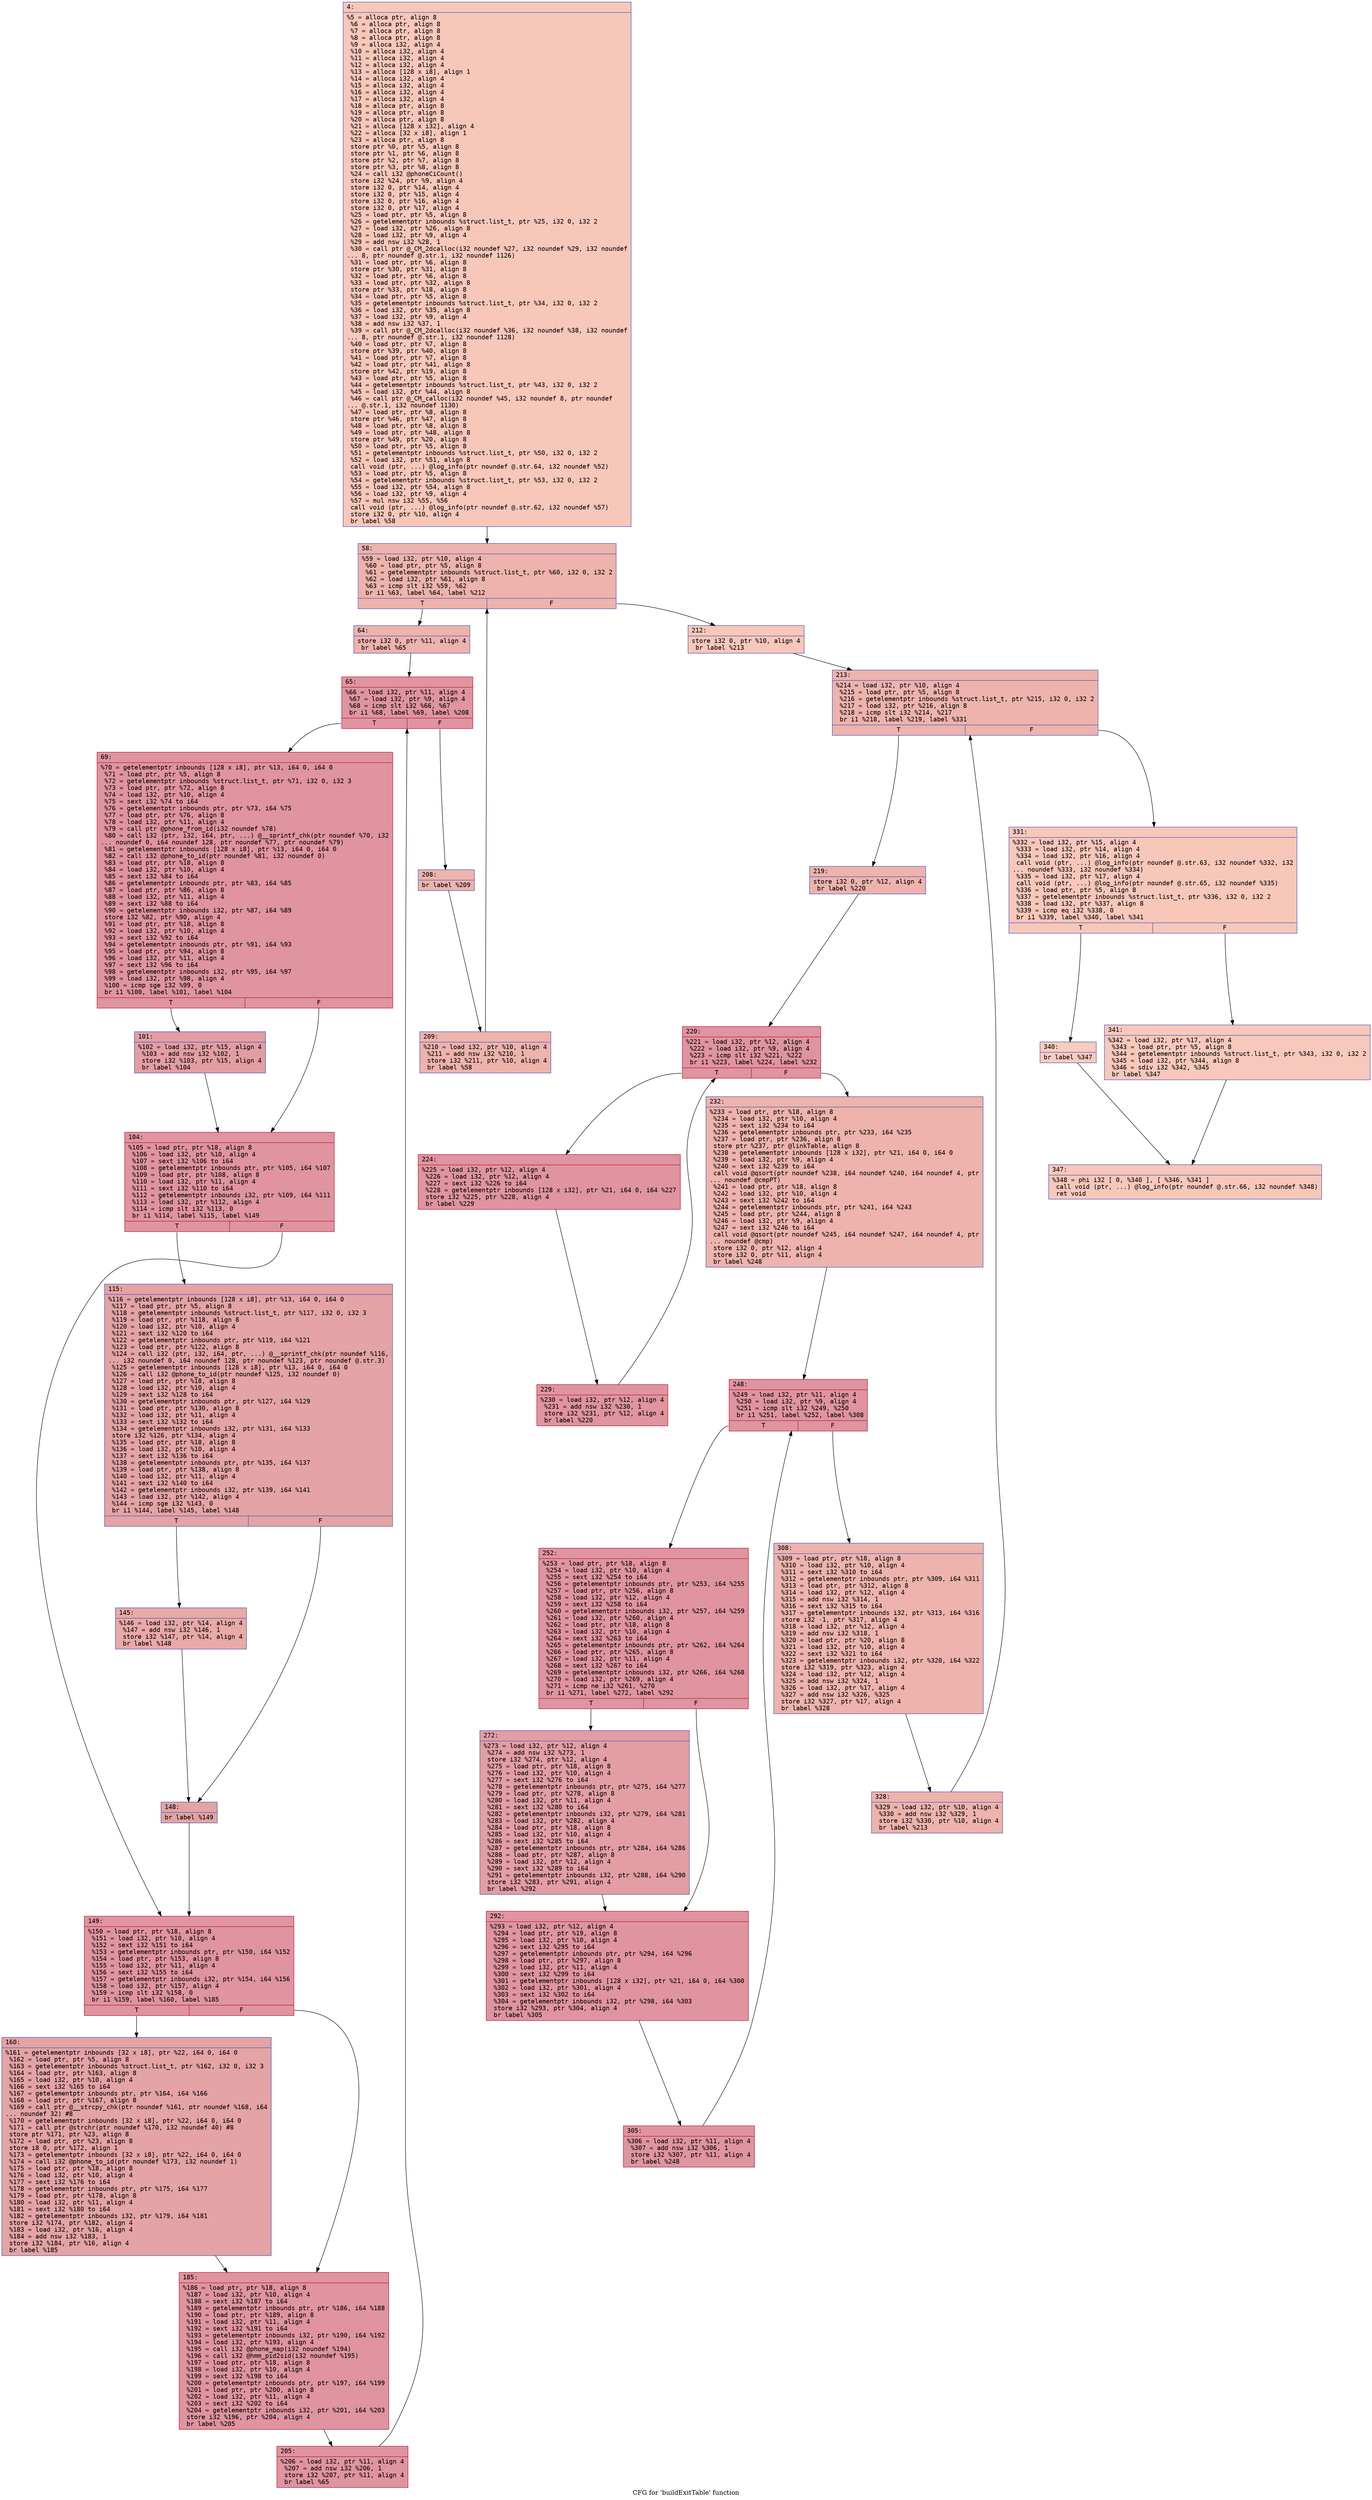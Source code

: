 digraph "CFG for 'buildExitTable' function" {
	label="CFG for 'buildExitTable' function";

	Node0x60000244df90 [shape=record,color="#3d50c3ff", style=filled, fillcolor="#ec7f6370" fontname="Courier",label="{4:\l|  %5 = alloca ptr, align 8\l  %6 = alloca ptr, align 8\l  %7 = alloca ptr, align 8\l  %8 = alloca ptr, align 8\l  %9 = alloca i32, align 4\l  %10 = alloca i32, align 4\l  %11 = alloca i32, align 4\l  %12 = alloca i32, align 4\l  %13 = alloca [128 x i8], align 1\l  %14 = alloca i32, align 4\l  %15 = alloca i32, align 4\l  %16 = alloca i32, align 4\l  %17 = alloca i32, align 4\l  %18 = alloca ptr, align 8\l  %19 = alloca ptr, align 8\l  %20 = alloca ptr, align 8\l  %21 = alloca [128 x i32], align 4\l  %22 = alloca [32 x i8], align 1\l  %23 = alloca ptr, align 8\l  store ptr %0, ptr %5, align 8\l  store ptr %1, ptr %6, align 8\l  store ptr %2, ptr %7, align 8\l  store ptr %3, ptr %8, align 8\l  %24 = call i32 @phoneCiCount()\l  store i32 %24, ptr %9, align 4\l  store i32 0, ptr %14, align 4\l  store i32 0, ptr %15, align 4\l  store i32 0, ptr %16, align 4\l  store i32 0, ptr %17, align 4\l  %25 = load ptr, ptr %5, align 8\l  %26 = getelementptr inbounds %struct.list_t, ptr %25, i32 0, i32 2\l  %27 = load i32, ptr %26, align 8\l  %28 = load i32, ptr %9, align 4\l  %29 = add nsw i32 %28, 1\l  %30 = call ptr @_CM_2dcalloc(i32 noundef %27, i32 noundef %29, i32 noundef\l... 8, ptr noundef @.str.1, i32 noundef 1126)\l  %31 = load ptr, ptr %6, align 8\l  store ptr %30, ptr %31, align 8\l  %32 = load ptr, ptr %6, align 8\l  %33 = load ptr, ptr %32, align 8\l  store ptr %33, ptr %18, align 8\l  %34 = load ptr, ptr %5, align 8\l  %35 = getelementptr inbounds %struct.list_t, ptr %34, i32 0, i32 2\l  %36 = load i32, ptr %35, align 8\l  %37 = load i32, ptr %9, align 4\l  %38 = add nsw i32 %37, 1\l  %39 = call ptr @_CM_2dcalloc(i32 noundef %36, i32 noundef %38, i32 noundef\l... 8, ptr noundef @.str.1, i32 noundef 1128)\l  %40 = load ptr, ptr %7, align 8\l  store ptr %39, ptr %40, align 8\l  %41 = load ptr, ptr %7, align 8\l  %42 = load ptr, ptr %41, align 8\l  store ptr %42, ptr %19, align 8\l  %43 = load ptr, ptr %5, align 8\l  %44 = getelementptr inbounds %struct.list_t, ptr %43, i32 0, i32 2\l  %45 = load i32, ptr %44, align 8\l  %46 = call ptr @_CM_calloc(i32 noundef %45, i32 noundef 8, ptr noundef\l... @.str.1, i32 noundef 1130)\l  %47 = load ptr, ptr %8, align 8\l  store ptr %46, ptr %47, align 8\l  %48 = load ptr, ptr %8, align 8\l  %49 = load ptr, ptr %48, align 8\l  store ptr %49, ptr %20, align 8\l  %50 = load ptr, ptr %5, align 8\l  %51 = getelementptr inbounds %struct.list_t, ptr %50, i32 0, i32 2\l  %52 = load i32, ptr %51, align 8\l  call void (ptr, ...) @log_info(ptr noundef @.str.64, i32 noundef %52)\l  %53 = load ptr, ptr %5, align 8\l  %54 = getelementptr inbounds %struct.list_t, ptr %53, i32 0, i32 2\l  %55 = load i32, ptr %54, align 8\l  %56 = load i32, ptr %9, align 4\l  %57 = mul nsw i32 %55, %56\l  call void (ptr, ...) @log_info(ptr noundef @.str.62, i32 noundef %57)\l  store i32 0, ptr %10, align 4\l  br label %58\l}"];
	Node0x60000244df90 -> Node0x60000244dfe0[tooltip="4 -> 58\nProbability 100.00%" ];
	Node0x60000244dfe0 [shape=record,color="#3d50c3ff", style=filled, fillcolor="#d6524470" fontname="Courier",label="{58:\l|  %59 = load i32, ptr %10, align 4\l  %60 = load ptr, ptr %5, align 8\l  %61 = getelementptr inbounds %struct.list_t, ptr %60, i32 0, i32 2\l  %62 = load i32, ptr %61, align 8\l  %63 = icmp slt i32 %59, %62\l  br i1 %63, label %64, label %212\l|{<s0>T|<s1>F}}"];
	Node0x60000244dfe0:s0 -> Node0x60000244e030[tooltip="58 -> 64\nProbability 96.88%" ];
	Node0x60000244dfe0:s1 -> Node0x60000244e490[tooltip="58 -> 212\nProbability 3.12%" ];
	Node0x60000244e030 [shape=record,color="#3d50c3ff", style=filled, fillcolor="#d6524470" fontname="Courier",label="{64:\l|  store i32 0, ptr %11, align 4\l  br label %65\l}"];
	Node0x60000244e030 -> Node0x60000244e080[tooltip="64 -> 65\nProbability 100.00%" ];
	Node0x60000244e080 [shape=record,color="#b70d28ff", style=filled, fillcolor="#b70d2870" fontname="Courier",label="{65:\l|  %66 = load i32, ptr %11, align 4\l  %67 = load i32, ptr %9, align 4\l  %68 = icmp slt i32 %66, %67\l  br i1 %68, label %69, label %208\l|{<s0>T|<s1>F}}"];
	Node0x60000244e080:s0 -> Node0x60000244e0d0[tooltip="65 -> 69\nProbability 96.88%" ];
	Node0x60000244e080:s1 -> Node0x60000244e3f0[tooltip="65 -> 208\nProbability 3.12%" ];
	Node0x60000244e0d0 [shape=record,color="#b70d28ff", style=filled, fillcolor="#b70d2870" fontname="Courier",label="{69:\l|  %70 = getelementptr inbounds [128 x i8], ptr %13, i64 0, i64 0\l  %71 = load ptr, ptr %5, align 8\l  %72 = getelementptr inbounds %struct.list_t, ptr %71, i32 0, i32 3\l  %73 = load ptr, ptr %72, align 8\l  %74 = load i32, ptr %10, align 4\l  %75 = sext i32 %74 to i64\l  %76 = getelementptr inbounds ptr, ptr %73, i64 %75\l  %77 = load ptr, ptr %76, align 8\l  %78 = load i32, ptr %11, align 4\l  %79 = call ptr @phone_from_id(i32 noundef %78)\l  %80 = call i32 (ptr, i32, i64, ptr, ...) @__sprintf_chk(ptr noundef %70, i32\l... noundef 0, i64 noundef 128, ptr noundef %77, ptr noundef %79)\l  %81 = getelementptr inbounds [128 x i8], ptr %13, i64 0, i64 0\l  %82 = call i32 @phone_to_id(ptr noundef %81, i32 noundef 0)\l  %83 = load ptr, ptr %18, align 8\l  %84 = load i32, ptr %10, align 4\l  %85 = sext i32 %84 to i64\l  %86 = getelementptr inbounds ptr, ptr %83, i64 %85\l  %87 = load ptr, ptr %86, align 8\l  %88 = load i32, ptr %11, align 4\l  %89 = sext i32 %88 to i64\l  %90 = getelementptr inbounds i32, ptr %87, i64 %89\l  store i32 %82, ptr %90, align 4\l  %91 = load ptr, ptr %18, align 8\l  %92 = load i32, ptr %10, align 4\l  %93 = sext i32 %92 to i64\l  %94 = getelementptr inbounds ptr, ptr %91, i64 %93\l  %95 = load ptr, ptr %94, align 8\l  %96 = load i32, ptr %11, align 4\l  %97 = sext i32 %96 to i64\l  %98 = getelementptr inbounds i32, ptr %95, i64 %97\l  %99 = load i32, ptr %98, align 4\l  %100 = icmp sge i32 %99, 0\l  br i1 %100, label %101, label %104\l|{<s0>T|<s1>F}}"];
	Node0x60000244e0d0:s0 -> Node0x60000244e120[tooltip="69 -> 101\nProbability 50.00%" ];
	Node0x60000244e0d0:s1 -> Node0x60000244e170[tooltip="69 -> 104\nProbability 50.00%" ];
	Node0x60000244e120 [shape=record,color="#3d50c3ff", style=filled, fillcolor="#be242e70" fontname="Courier",label="{101:\l|  %102 = load i32, ptr %15, align 4\l  %103 = add nsw i32 %102, 1\l  store i32 %103, ptr %15, align 4\l  br label %104\l}"];
	Node0x60000244e120 -> Node0x60000244e170[tooltip="101 -> 104\nProbability 100.00%" ];
	Node0x60000244e170 [shape=record,color="#b70d28ff", style=filled, fillcolor="#b70d2870" fontname="Courier",label="{104:\l|  %105 = load ptr, ptr %18, align 8\l  %106 = load i32, ptr %10, align 4\l  %107 = sext i32 %106 to i64\l  %108 = getelementptr inbounds ptr, ptr %105, i64 %107\l  %109 = load ptr, ptr %108, align 8\l  %110 = load i32, ptr %11, align 4\l  %111 = sext i32 %110 to i64\l  %112 = getelementptr inbounds i32, ptr %109, i64 %111\l  %113 = load i32, ptr %112, align 4\l  %114 = icmp slt i32 %113, 0\l  br i1 %114, label %115, label %149\l|{<s0>T|<s1>F}}"];
	Node0x60000244e170:s0 -> Node0x60000244e1c0[tooltip="104 -> 115\nProbability 37.50%" ];
	Node0x60000244e170:s1 -> Node0x60000244e2b0[tooltip="104 -> 149\nProbability 62.50%" ];
	Node0x60000244e1c0 [shape=record,color="#3d50c3ff", style=filled, fillcolor="#c32e3170" fontname="Courier",label="{115:\l|  %116 = getelementptr inbounds [128 x i8], ptr %13, i64 0, i64 0\l  %117 = load ptr, ptr %5, align 8\l  %118 = getelementptr inbounds %struct.list_t, ptr %117, i32 0, i32 3\l  %119 = load ptr, ptr %118, align 8\l  %120 = load i32, ptr %10, align 4\l  %121 = sext i32 %120 to i64\l  %122 = getelementptr inbounds ptr, ptr %119, i64 %121\l  %123 = load ptr, ptr %122, align 8\l  %124 = call i32 (ptr, i32, i64, ptr, ...) @__sprintf_chk(ptr noundef %116,\l... i32 noundef 0, i64 noundef 128, ptr noundef %123, ptr noundef @.str.3)\l  %125 = getelementptr inbounds [128 x i8], ptr %13, i64 0, i64 0\l  %126 = call i32 @phone_to_id(ptr noundef %125, i32 noundef 0)\l  %127 = load ptr, ptr %18, align 8\l  %128 = load i32, ptr %10, align 4\l  %129 = sext i32 %128 to i64\l  %130 = getelementptr inbounds ptr, ptr %127, i64 %129\l  %131 = load ptr, ptr %130, align 8\l  %132 = load i32, ptr %11, align 4\l  %133 = sext i32 %132 to i64\l  %134 = getelementptr inbounds i32, ptr %131, i64 %133\l  store i32 %126, ptr %134, align 4\l  %135 = load ptr, ptr %18, align 8\l  %136 = load i32, ptr %10, align 4\l  %137 = sext i32 %136 to i64\l  %138 = getelementptr inbounds ptr, ptr %135, i64 %137\l  %139 = load ptr, ptr %138, align 8\l  %140 = load i32, ptr %11, align 4\l  %141 = sext i32 %140 to i64\l  %142 = getelementptr inbounds i32, ptr %139, i64 %141\l  %143 = load i32, ptr %142, align 4\l  %144 = icmp sge i32 %143, 0\l  br i1 %144, label %145, label %148\l|{<s0>T|<s1>F}}"];
	Node0x60000244e1c0:s0 -> Node0x60000244e210[tooltip="115 -> 145\nProbability 50.00%" ];
	Node0x60000244e1c0:s1 -> Node0x60000244e260[tooltip="115 -> 148\nProbability 50.00%" ];
	Node0x60000244e210 [shape=record,color="#3d50c3ff", style=filled, fillcolor="#ca3b3770" fontname="Courier",label="{145:\l|  %146 = load i32, ptr %14, align 4\l  %147 = add nsw i32 %146, 1\l  store i32 %147, ptr %14, align 4\l  br label %148\l}"];
	Node0x60000244e210 -> Node0x60000244e260[tooltip="145 -> 148\nProbability 100.00%" ];
	Node0x60000244e260 [shape=record,color="#3d50c3ff", style=filled, fillcolor="#c32e3170" fontname="Courier",label="{148:\l|  br label %149\l}"];
	Node0x60000244e260 -> Node0x60000244e2b0[tooltip="148 -> 149\nProbability 100.00%" ];
	Node0x60000244e2b0 [shape=record,color="#b70d28ff", style=filled, fillcolor="#b70d2870" fontname="Courier",label="{149:\l|  %150 = load ptr, ptr %18, align 8\l  %151 = load i32, ptr %10, align 4\l  %152 = sext i32 %151 to i64\l  %153 = getelementptr inbounds ptr, ptr %150, i64 %152\l  %154 = load ptr, ptr %153, align 8\l  %155 = load i32, ptr %11, align 4\l  %156 = sext i32 %155 to i64\l  %157 = getelementptr inbounds i32, ptr %154, i64 %156\l  %158 = load i32, ptr %157, align 4\l  %159 = icmp slt i32 %158, 0\l  br i1 %159, label %160, label %185\l|{<s0>T|<s1>F}}"];
	Node0x60000244e2b0:s0 -> Node0x60000244e300[tooltip="149 -> 160\nProbability 37.50%" ];
	Node0x60000244e2b0:s1 -> Node0x60000244e350[tooltip="149 -> 185\nProbability 62.50%" ];
	Node0x60000244e300 [shape=record,color="#3d50c3ff", style=filled, fillcolor="#c32e3170" fontname="Courier",label="{160:\l|  %161 = getelementptr inbounds [32 x i8], ptr %22, i64 0, i64 0\l  %162 = load ptr, ptr %5, align 8\l  %163 = getelementptr inbounds %struct.list_t, ptr %162, i32 0, i32 3\l  %164 = load ptr, ptr %163, align 8\l  %165 = load i32, ptr %10, align 4\l  %166 = sext i32 %165 to i64\l  %167 = getelementptr inbounds ptr, ptr %164, i64 %166\l  %168 = load ptr, ptr %167, align 8\l  %169 = call ptr @__strcpy_chk(ptr noundef %161, ptr noundef %168, i64\l... noundef 32) #8\l  %170 = getelementptr inbounds [32 x i8], ptr %22, i64 0, i64 0\l  %171 = call ptr @strchr(ptr noundef %170, i32 noundef 40) #8\l  store ptr %171, ptr %23, align 8\l  %172 = load ptr, ptr %23, align 8\l  store i8 0, ptr %172, align 1\l  %173 = getelementptr inbounds [32 x i8], ptr %22, i64 0, i64 0\l  %174 = call i32 @phone_to_id(ptr noundef %173, i32 noundef 1)\l  %175 = load ptr, ptr %18, align 8\l  %176 = load i32, ptr %10, align 4\l  %177 = sext i32 %176 to i64\l  %178 = getelementptr inbounds ptr, ptr %175, i64 %177\l  %179 = load ptr, ptr %178, align 8\l  %180 = load i32, ptr %11, align 4\l  %181 = sext i32 %180 to i64\l  %182 = getelementptr inbounds i32, ptr %179, i64 %181\l  store i32 %174, ptr %182, align 4\l  %183 = load i32, ptr %16, align 4\l  %184 = add nsw i32 %183, 1\l  store i32 %184, ptr %16, align 4\l  br label %185\l}"];
	Node0x60000244e300 -> Node0x60000244e350[tooltip="160 -> 185\nProbability 100.00%" ];
	Node0x60000244e350 [shape=record,color="#b70d28ff", style=filled, fillcolor="#b70d2870" fontname="Courier",label="{185:\l|  %186 = load ptr, ptr %18, align 8\l  %187 = load i32, ptr %10, align 4\l  %188 = sext i32 %187 to i64\l  %189 = getelementptr inbounds ptr, ptr %186, i64 %188\l  %190 = load ptr, ptr %189, align 8\l  %191 = load i32, ptr %11, align 4\l  %192 = sext i32 %191 to i64\l  %193 = getelementptr inbounds i32, ptr %190, i64 %192\l  %194 = load i32, ptr %193, align 4\l  %195 = call i32 @phone_map(i32 noundef %194)\l  %196 = call i32 @hmm_pid2sid(i32 noundef %195)\l  %197 = load ptr, ptr %18, align 8\l  %198 = load i32, ptr %10, align 4\l  %199 = sext i32 %198 to i64\l  %200 = getelementptr inbounds ptr, ptr %197, i64 %199\l  %201 = load ptr, ptr %200, align 8\l  %202 = load i32, ptr %11, align 4\l  %203 = sext i32 %202 to i64\l  %204 = getelementptr inbounds i32, ptr %201, i64 %203\l  store i32 %196, ptr %204, align 4\l  br label %205\l}"];
	Node0x60000244e350 -> Node0x60000244e3a0[tooltip="185 -> 205\nProbability 100.00%" ];
	Node0x60000244e3a0 [shape=record,color="#b70d28ff", style=filled, fillcolor="#b70d2870" fontname="Courier",label="{205:\l|  %206 = load i32, ptr %11, align 4\l  %207 = add nsw i32 %206, 1\l  store i32 %207, ptr %11, align 4\l  br label %65\l}"];
	Node0x60000244e3a0 -> Node0x60000244e080[tooltip="205 -> 65\nProbability 100.00%" ];
	Node0x60000244e3f0 [shape=record,color="#3d50c3ff", style=filled, fillcolor="#d6524470" fontname="Courier",label="{208:\l|  br label %209\l}"];
	Node0x60000244e3f0 -> Node0x60000244e440[tooltip="208 -> 209\nProbability 100.00%" ];
	Node0x60000244e440 [shape=record,color="#3d50c3ff", style=filled, fillcolor="#d6524470" fontname="Courier",label="{209:\l|  %210 = load i32, ptr %10, align 4\l  %211 = add nsw i32 %210, 1\l  store i32 %211, ptr %10, align 4\l  br label %58\l}"];
	Node0x60000244e440 -> Node0x60000244dfe0[tooltip="209 -> 58\nProbability 100.00%" ];
	Node0x60000244e490 [shape=record,color="#3d50c3ff", style=filled, fillcolor="#ec7f6370" fontname="Courier",label="{212:\l|  store i32 0, ptr %10, align 4\l  br label %213\l}"];
	Node0x60000244e490 -> Node0x60000244e4e0[tooltip="212 -> 213\nProbability 100.00%" ];
	Node0x60000244e4e0 [shape=record,color="#3d50c3ff", style=filled, fillcolor="#d6524470" fontname="Courier",label="{213:\l|  %214 = load i32, ptr %10, align 4\l  %215 = load ptr, ptr %5, align 8\l  %216 = getelementptr inbounds %struct.list_t, ptr %215, i32 0, i32 2\l  %217 = load i32, ptr %216, align 8\l  %218 = icmp slt i32 %214, %217\l  br i1 %218, label %219, label %331\l|{<s0>T|<s1>F}}"];
	Node0x60000244e4e0:s0 -> Node0x60000244e530[tooltip="213 -> 219\nProbability 96.88%" ];
	Node0x60000244e4e0:s1 -> Node0x60000244e8f0[tooltip="213 -> 331\nProbability 3.12%" ];
	Node0x60000244e530 [shape=record,color="#3d50c3ff", style=filled, fillcolor="#d6524470" fontname="Courier",label="{219:\l|  store i32 0, ptr %12, align 4\l  br label %220\l}"];
	Node0x60000244e530 -> Node0x60000244e580[tooltip="219 -> 220\nProbability 100.00%" ];
	Node0x60000244e580 [shape=record,color="#b70d28ff", style=filled, fillcolor="#b70d2870" fontname="Courier",label="{220:\l|  %221 = load i32, ptr %12, align 4\l  %222 = load i32, ptr %9, align 4\l  %223 = icmp slt i32 %221, %222\l  br i1 %223, label %224, label %232\l|{<s0>T|<s1>F}}"];
	Node0x60000244e580:s0 -> Node0x60000244e5d0[tooltip="220 -> 224\nProbability 96.88%" ];
	Node0x60000244e580:s1 -> Node0x60000244e670[tooltip="220 -> 232\nProbability 3.12%" ];
	Node0x60000244e5d0 [shape=record,color="#b70d28ff", style=filled, fillcolor="#b70d2870" fontname="Courier",label="{224:\l|  %225 = load i32, ptr %12, align 4\l  %226 = load i32, ptr %12, align 4\l  %227 = sext i32 %226 to i64\l  %228 = getelementptr inbounds [128 x i32], ptr %21, i64 0, i64 %227\l  store i32 %225, ptr %228, align 4\l  br label %229\l}"];
	Node0x60000244e5d0 -> Node0x60000244e620[tooltip="224 -> 229\nProbability 100.00%" ];
	Node0x60000244e620 [shape=record,color="#b70d28ff", style=filled, fillcolor="#b70d2870" fontname="Courier",label="{229:\l|  %230 = load i32, ptr %12, align 4\l  %231 = add nsw i32 %230, 1\l  store i32 %231, ptr %12, align 4\l  br label %220\l}"];
	Node0x60000244e620 -> Node0x60000244e580[tooltip="229 -> 220\nProbability 100.00%" ];
	Node0x60000244e670 [shape=record,color="#3d50c3ff", style=filled, fillcolor="#d6524470" fontname="Courier",label="{232:\l|  %233 = load ptr, ptr %18, align 8\l  %234 = load i32, ptr %10, align 4\l  %235 = sext i32 %234 to i64\l  %236 = getelementptr inbounds ptr, ptr %233, i64 %235\l  %237 = load ptr, ptr %236, align 8\l  store ptr %237, ptr @linkTable, align 8\l  %238 = getelementptr inbounds [128 x i32], ptr %21, i64 0, i64 0\l  %239 = load i32, ptr %9, align 4\l  %240 = sext i32 %239 to i64\l  call void @qsort(ptr noundef %238, i64 noundef %240, i64 noundef 4, ptr\l... noundef @cmpPT)\l  %241 = load ptr, ptr %18, align 8\l  %242 = load i32, ptr %10, align 4\l  %243 = sext i32 %242 to i64\l  %244 = getelementptr inbounds ptr, ptr %241, i64 %243\l  %245 = load ptr, ptr %244, align 8\l  %246 = load i32, ptr %9, align 4\l  %247 = sext i32 %246 to i64\l  call void @qsort(ptr noundef %245, i64 noundef %247, i64 noundef 4, ptr\l... noundef @cmp)\l  store i32 0, ptr %12, align 4\l  store i32 0, ptr %11, align 4\l  br label %248\l}"];
	Node0x60000244e670 -> Node0x60000244e6c0[tooltip="232 -> 248\nProbability 100.00%" ];
	Node0x60000244e6c0 [shape=record,color="#b70d28ff", style=filled, fillcolor="#b70d2870" fontname="Courier",label="{248:\l|  %249 = load i32, ptr %11, align 4\l  %250 = load i32, ptr %9, align 4\l  %251 = icmp slt i32 %249, %250\l  br i1 %251, label %252, label %308\l|{<s0>T|<s1>F}}"];
	Node0x60000244e6c0:s0 -> Node0x60000244e710[tooltip="248 -> 252\nProbability 96.88%" ];
	Node0x60000244e6c0:s1 -> Node0x60000244e850[tooltip="248 -> 308\nProbability 3.12%" ];
	Node0x60000244e710 [shape=record,color="#b70d28ff", style=filled, fillcolor="#b70d2870" fontname="Courier",label="{252:\l|  %253 = load ptr, ptr %18, align 8\l  %254 = load i32, ptr %10, align 4\l  %255 = sext i32 %254 to i64\l  %256 = getelementptr inbounds ptr, ptr %253, i64 %255\l  %257 = load ptr, ptr %256, align 8\l  %258 = load i32, ptr %12, align 4\l  %259 = sext i32 %258 to i64\l  %260 = getelementptr inbounds i32, ptr %257, i64 %259\l  %261 = load i32, ptr %260, align 4\l  %262 = load ptr, ptr %18, align 8\l  %263 = load i32, ptr %10, align 4\l  %264 = sext i32 %263 to i64\l  %265 = getelementptr inbounds ptr, ptr %262, i64 %264\l  %266 = load ptr, ptr %265, align 8\l  %267 = load i32, ptr %11, align 4\l  %268 = sext i32 %267 to i64\l  %269 = getelementptr inbounds i32, ptr %266, i64 %268\l  %270 = load i32, ptr %269, align 4\l  %271 = icmp ne i32 %261, %270\l  br i1 %271, label %272, label %292\l|{<s0>T|<s1>F}}"];
	Node0x60000244e710:s0 -> Node0x60000244e760[tooltip="252 -> 272\nProbability 50.00%" ];
	Node0x60000244e710:s1 -> Node0x60000244e7b0[tooltip="252 -> 292\nProbability 50.00%" ];
	Node0x60000244e760 [shape=record,color="#3d50c3ff", style=filled, fillcolor="#be242e70" fontname="Courier",label="{272:\l|  %273 = load i32, ptr %12, align 4\l  %274 = add nsw i32 %273, 1\l  store i32 %274, ptr %12, align 4\l  %275 = load ptr, ptr %18, align 8\l  %276 = load i32, ptr %10, align 4\l  %277 = sext i32 %276 to i64\l  %278 = getelementptr inbounds ptr, ptr %275, i64 %277\l  %279 = load ptr, ptr %278, align 8\l  %280 = load i32, ptr %11, align 4\l  %281 = sext i32 %280 to i64\l  %282 = getelementptr inbounds i32, ptr %279, i64 %281\l  %283 = load i32, ptr %282, align 4\l  %284 = load ptr, ptr %18, align 8\l  %285 = load i32, ptr %10, align 4\l  %286 = sext i32 %285 to i64\l  %287 = getelementptr inbounds ptr, ptr %284, i64 %286\l  %288 = load ptr, ptr %287, align 8\l  %289 = load i32, ptr %12, align 4\l  %290 = sext i32 %289 to i64\l  %291 = getelementptr inbounds i32, ptr %288, i64 %290\l  store i32 %283, ptr %291, align 4\l  br label %292\l}"];
	Node0x60000244e760 -> Node0x60000244e7b0[tooltip="272 -> 292\nProbability 100.00%" ];
	Node0x60000244e7b0 [shape=record,color="#b70d28ff", style=filled, fillcolor="#b70d2870" fontname="Courier",label="{292:\l|  %293 = load i32, ptr %12, align 4\l  %294 = load ptr, ptr %19, align 8\l  %295 = load i32, ptr %10, align 4\l  %296 = sext i32 %295 to i64\l  %297 = getelementptr inbounds ptr, ptr %294, i64 %296\l  %298 = load ptr, ptr %297, align 8\l  %299 = load i32, ptr %11, align 4\l  %300 = sext i32 %299 to i64\l  %301 = getelementptr inbounds [128 x i32], ptr %21, i64 0, i64 %300\l  %302 = load i32, ptr %301, align 4\l  %303 = sext i32 %302 to i64\l  %304 = getelementptr inbounds i32, ptr %298, i64 %303\l  store i32 %293, ptr %304, align 4\l  br label %305\l}"];
	Node0x60000244e7b0 -> Node0x60000244e800[tooltip="292 -> 305\nProbability 100.00%" ];
	Node0x60000244e800 [shape=record,color="#b70d28ff", style=filled, fillcolor="#b70d2870" fontname="Courier",label="{305:\l|  %306 = load i32, ptr %11, align 4\l  %307 = add nsw i32 %306, 1\l  store i32 %307, ptr %11, align 4\l  br label %248\l}"];
	Node0x60000244e800 -> Node0x60000244e6c0[tooltip="305 -> 248\nProbability 100.00%" ];
	Node0x60000244e850 [shape=record,color="#3d50c3ff", style=filled, fillcolor="#d6524470" fontname="Courier",label="{308:\l|  %309 = load ptr, ptr %18, align 8\l  %310 = load i32, ptr %10, align 4\l  %311 = sext i32 %310 to i64\l  %312 = getelementptr inbounds ptr, ptr %309, i64 %311\l  %313 = load ptr, ptr %312, align 8\l  %314 = load i32, ptr %12, align 4\l  %315 = add nsw i32 %314, 1\l  %316 = sext i32 %315 to i64\l  %317 = getelementptr inbounds i32, ptr %313, i64 %316\l  store i32 -1, ptr %317, align 4\l  %318 = load i32, ptr %12, align 4\l  %319 = add nsw i32 %318, 1\l  %320 = load ptr, ptr %20, align 8\l  %321 = load i32, ptr %10, align 4\l  %322 = sext i32 %321 to i64\l  %323 = getelementptr inbounds i32, ptr %320, i64 %322\l  store i32 %319, ptr %323, align 4\l  %324 = load i32, ptr %12, align 4\l  %325 = add nsw i32 %324, 1\l  %326 = load i32, ptr %17, align 4\l  %327 = add nsw i32 %326, %325\l  store i32 %327, ptr %17, align 4\l  br label %328\l}"];
	Node0x60000244e850 -> Node0x60000244e8a0[tooltip="308 -> 328\nProbability 100.00%" ];
	Node0x60000244e8a0 [shape=record,color="#3d50c3ff", style=filled, fillcolor="#d6524470" fontname="Courier",label="{328:\l|  %329 = load i32, ptr %10, align 4\l  %330 = add nsw i32 %329, 1\l  store i32 %330, ptr %10, align 4\l  br label %213\l}"];
	Node0x60000244e8a0 -> Node0x60000244e4e0[tooltip="328 -> 213\nProbability 100.00%" ];
	Node0x60000244e8f0 [shape=record,color="#3d50c3ff", style=filled, fillcolor="#ec7f6370" fontname="Courier",label="{331:\l|  %332 = load i32, ptr %15, align 4\l  %333 = load i32, ptr %14, align 4\l  %334 = load i32, ptr %16, align 4\l  call void (ptr, ...) @log_info(ptr noundef @.str.63, i32 noundef %332, i32\l... noundef %333, i32 noundef %334)\l  %335 = load i32, ptr %17, align 4\l  call void (ptr, ...) @log_info(ptr noundef @.str.65, i32 noundef %335)\l  %336 = load ptr, ptr %5, align 8\l  %337 = getelementptr inbounds %struct.list_t, ptr %336, i32 0, i32 2\l  %338 = load i32, ptr %337, align 8\l  %339 = icmp eq i32 %338, 0\l  br i1 %339, label %340, label %341\l|{<s0>T|<s1>F}}"];
	Node0x60000244e8f0:s0 -> Node0x60000244e940[tooltip="331 -> 340\nProbability 37.50%" ];
	Node0x60000244e8f0:s1 -> Node0x60000244e990[tooltip="331 -> 341\nProbability 62.50%" ];
	Node0x60000244e940 [shape=record,color="#3d50c3ff", style=filled, fillcolor="#f08b6e70" fontname="Courier",label="{340:\l|  br label %347\l}"];
	Node0x60000244e940 -> Node0x60000244e9e0[tooltip="340 -> 347\nProbability 100.00%" ];
	Node0x60000244e990 [shape=record,color="#3d50c3ff", style=filled, fillcolor="#ed836670" fontname="Courier",label="{341:\l|  %342 = load i32, ptr %17, align 4\l  %343 = load ptr, ptr %5, align 8\l  %344 = getelementptr inbounds %struct.list_t, ptr %343, i32 0, i32 2\l  %345 = load i32, ptr %344, align 8\l  %346 = sdiv i32 %342, %345\l  br label %347\l}"];
	Node0x60000244e990 -> Node0x60000244e9e0[tooltip="341 -> 347\nProbability 100.00%" ];
	Node0x60000244e9e0 [shape=record,color="#3d50c3ff", style=filled, fillcolor="#ec7f6370" fontname="Courier",label="{347:\l|  %348 = phi i32 [ 0, %340 ], [ %346, %341 ]\l  call void (ptr, ...) @log_info(ptr noundef @.str.66, i32 noundef %348)\l  ret void\l}"];
}
